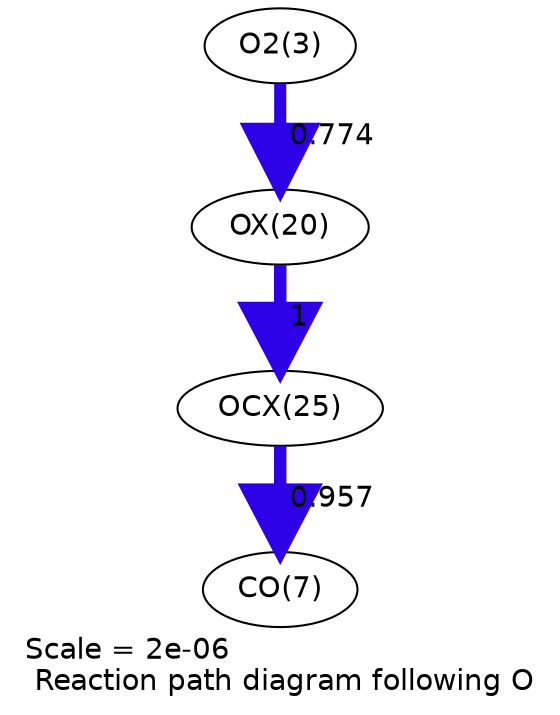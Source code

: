 digraph reaction_paths {
center=1;
s5 -> s27[fontname="Helvetica", penwidth=5.81, arrowsize=2.9, color="0.7, 1.27, 0.9"
, label=" 0.774"];
s27 -> s32[fontname="Helvetica", penwidth=6, arrowsize=3, color="0.7, 1.5, 0.9"
, label=" 1"];
s32 -> s9[fontname="Helvetica", penwidth=5.97, arrowsize=2.98, color="0.7, 1.46, 0.9"
, label=" 0.957"];
s5 [ fontname="Helvetica", label="O2(3)"];
s9 [ fontname="Helvetica", label="CO(7)"];
s27 [ fontname="Helvetica", label="OX(20)"];
s32 [ fontname="Helvetica", label="OCX(25)"];
 label = "Scale = 2e-06\l Reaction path diagram following O";
 fontname = "Helvetica";
}
